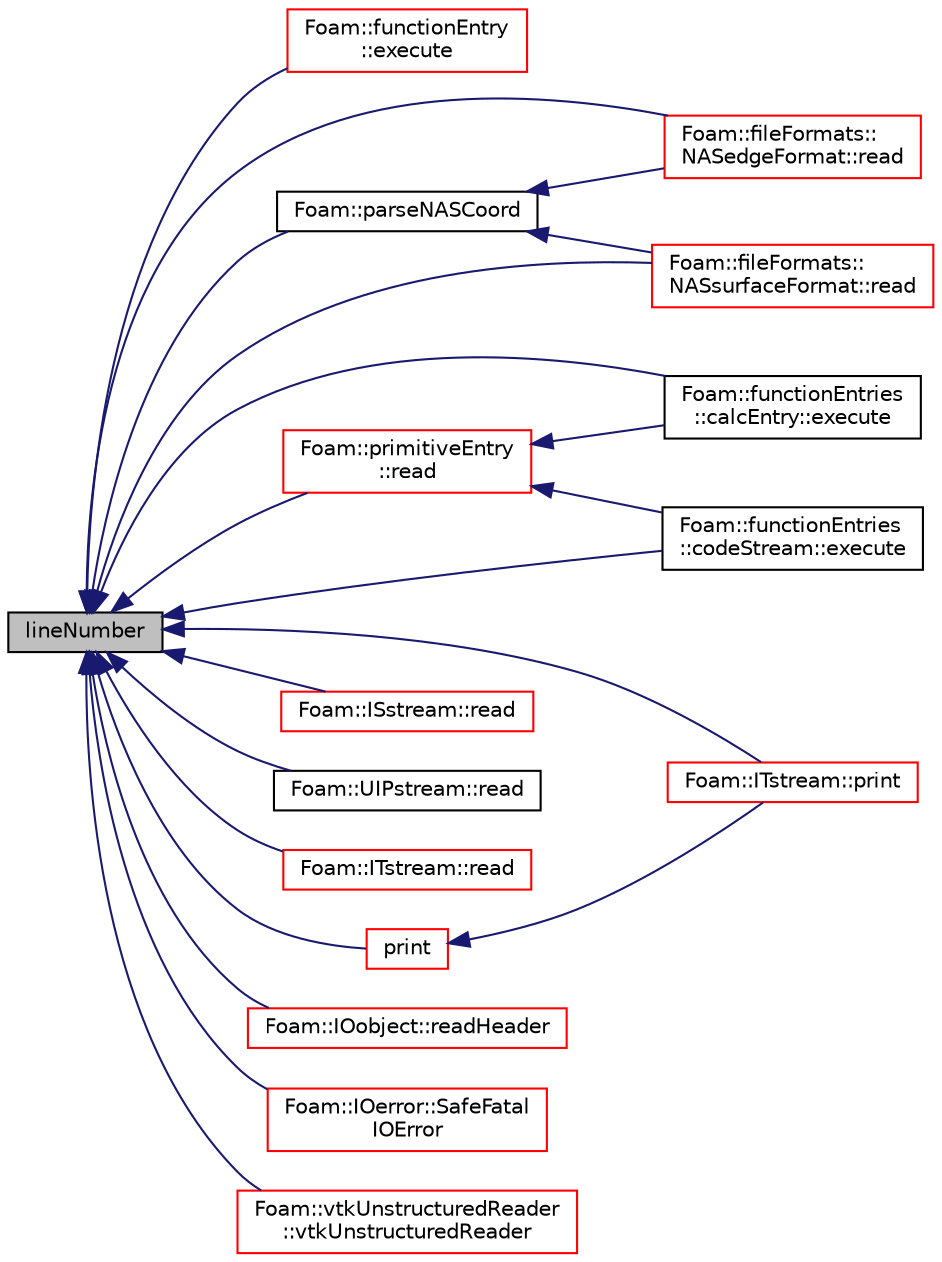 digraph "lineNumber"
{
  bgcolor="transparent";
  edge [fontname="Helvetica",fontsize="10",labelfontname="Helvetica",labelfontsize="10"];
  node [fontname="Helvetica",fontsize="10",shape=record];
  rankdir="LR";
  Node1 [label="lineNumber",height=0.2,width=0.4,color="black", fillcolor="grey75", style="filled", fontcolor="black"];
  Node1 -> Node2 [dir="back",color="midnightblue",fontsize="10",style="solid",fontname="Helvetica"];
  Node2 [label="Foam::functionEntry\l::execute",height=0.2,width=0.4,color="red",URL="$a00878.html#a69734246e20b250d3c8cabe9a484fc55",tooltip="Execute the functionEntry in a sub-dict context. "];
  Node1 -> Node3 [dir="back",color="midnightblue",fontsize="10",style="solid",fontname="Helvetica"];
  Node3 [label="Foam::functionEntries\l::calcEntry::execute",height=0.2,width=0.4,color="black",URL="$a00191.html#a05e7c2e0049c47ef8c3bab8696b6ac1a",tooltip="Execute the functionEntry in a primitiveEntry context. "];
  Node1 -> Node4 [dir="back",color="midnightblue",fontsize="10",style="solid",fontname="Helvetica"];
  Node4 [label="Foam::functionEntries\l::codeStream::execute",height=0.2,width=0.4,color="black",URL="$a00307.html#a05e7c2e0049c47ef8c3bab8696b6ac1a",tooltip="Execute the functionEntry in a primitiveEntry context. "];
  Node1 -> Node5 [dir="back",color="midnightblue",fontsize="10",style="solid",fontname="Helvetica"];
  Node5 [label="Foam::parseNASCoord",height=0.2,width=0.4,color="black",URL="$a10974.html#a663c47a91dbc4b5b9064c385189002be"];
  Node5 -> Node6 [dir="back",color="midnightblue",fontsize="10",style="solid",fontname="Helvetica"];
  Node6 [label="Foam::fileFormats::\lNASedgeFormat::read",height=0.2,width=0.4,color="red",URL="$a01604.html#a464ebd67acbdff0014d4dae69e3ec4be",tooltip="Read from a file. "];
  Node5 -> Node7 [dir="back",color="midnightblue",fontsize="10",style="solid",fontname="Helvetica"];
  Node7 [label="Foam::fileFormats::\lNASsurfaceFormat::read",height=0.2,width=0.4,color="red",URL="$a01605.html#a464ebd67acbdff0014d4dae69e3ec4be",tooltip="Read from a file. "];
  Node1 -> Node8 [dir="back",color="midnightblue",fontsize="10",style="solid",fontname="Helvetica"];
  Node8 [label="Foam::ITstream::print",height=0.2,width=0.4,color="red",URL="$a01235.html#a396408e517abe1f8cae9d2844a18ad1e",tooltip="Print description of IOstream to Ostream. "];
  Node1 -> Node9 [dir="back",color="midnightblue",fontsize="10",style="solid",fontname="Helvetica"];
  Node9 [label="print",height=0.2,width=0.4,color="red",URL="$a01203.html#a396408e517abe1f8cae9d2844a18ad1e",tooltip="Print description of IOstream to Ostream. "];
  Node9 -> Node8 [dir="back",color="midnightblue",fontsize="10",style="solid",fontname="Helvetica"];
  Node1 -> Node6 [dir="back",color="midnightblue",fontsize="10",style="solid",fontname="Helvetica"];
  Node1 -> Node7 [dir="back",color="midnightblue",fontsize="10",style="solid",fontname="Helvetica"];
  Node1 -> Node10 [dir="back",color="midnightblue",fontsize="10",style="solid",fontname="Helvetica"];
  Node10 [label="Foam::ISstream::read",height=0.2,width=0.4,color="red",URL="$a01216.html#a3d4b02e5b143d1a4ba9a5b34f11b4ed1",tooltip="Return next token from stream. "];
  Node1 -> Node11 [dir="back",color="midnightblue",fontsize="10",style="solid",fontname="Helvetica"];
  Node11 [label="Foam::UIPstream::read",height=0.2,width=0.4,color="black",URL="$a02830.html#a3d4b02e5b143d1a4ba9a5b34f11b4ed1",tooltip="Return next token from stream. "];
  Node1 -> Node12 [dir="back",color="midnightblue",fontsize="10",style="solid",fontname="Helvetica"];
  Node12 [label="Foam::ITstream::read",height=0.2,width=0.4,color="red",URL="$a01235.html#a3d4b02e5b143d1a4ba9a5b34f11b4ed1",tooltip="Return next token from stream. "];
  Node1 -> Node13 [dir="back",color="midnightblue",fontsize="10",style="solid",fontname="Helvetica"];
  Node13 [label="Foam::primitiveEntry\l::read",height=0.2,width=0.4,color="red",URL="$a02007.html#aec631c08ab1cd21bac04fbc797c9c5fb",tooltip="Read tokens from the given stream. "];
  Node13 -> Node3 [dir="back",color="midnightblue",fontsize="10",style="solid",fontname="Helvetica"];
  Node13 -> Node4 [dir="back",color="midnightblue",fontsize="10",style="solid",fontname="Helvetica"];
  Node1 -> Node14 [dir="back",color="midnightblue",fontsize="10",style="solid",fontname="Helvetica"];
  Node14 [label="Foam::IOobject::readHeader",height=0.2,width=0.4,color="red",URL="$a01197.html#acc5353ca76293212d9dba8a82c0d9a44",tooltip="Read header. "];
  Node1 -> Node15 [dir="back",color="midnightblue",fontsize="10",style="solid",fontname="Helvetica"];
  Node15 [label="Foam::IOerror::SafeFatal\lIOError",height=0.2,width=0.4,color="red",URL="$a01191.html#a2587907b4e929cdc3e1e17ef88318c77",tooltip="Print basic message and exit. Uses cerr if streams not constructed. "];
  Node1 -> Node16 [dir="back",color="midnightblue",fontsize="10",style="solid",fontname="Helvetica"];
  Node16 [label="Foam::vtkUnstructuredReader\l::vtkUnstructuredReader",height=0.2,width=0.4,color="red",URL="$a02920.html#a46b4c08a407cacfb19ee3ca393efb807",tooltip="Construct from Istream, read all. "];
}
